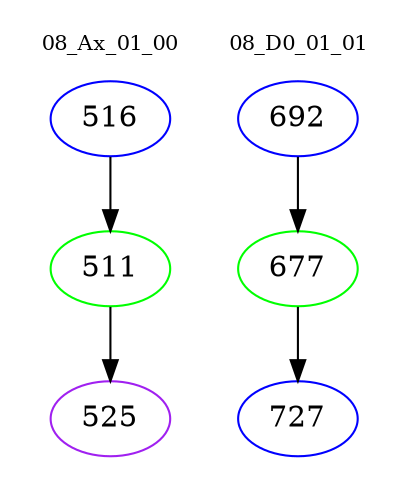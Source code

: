 digraph{
subgraph cluster_0 {
color = white
label = "08_Ax_01_00";
fontsize=10;
T0_516 [label="516", color="blue"]
T0_516 -> T0_511 [color="black"]
T0_511 [label="511", color="green"]
T0_511 -> T0_525 [color="black"]
T0_525 [label="525", color="purple"]
}
subgraph cluster_1 {
color = white
label = "08_D0_01_01";
fontsize=10;
T1_692 [label="692", color="blue"]
T1_692 -> T1_677 [color="black"]
T1_677 [label="677", color="green"]
T1_677 -> T1_727 [color="black"]
T1_727 [label="727", color="blue"]
}
}

